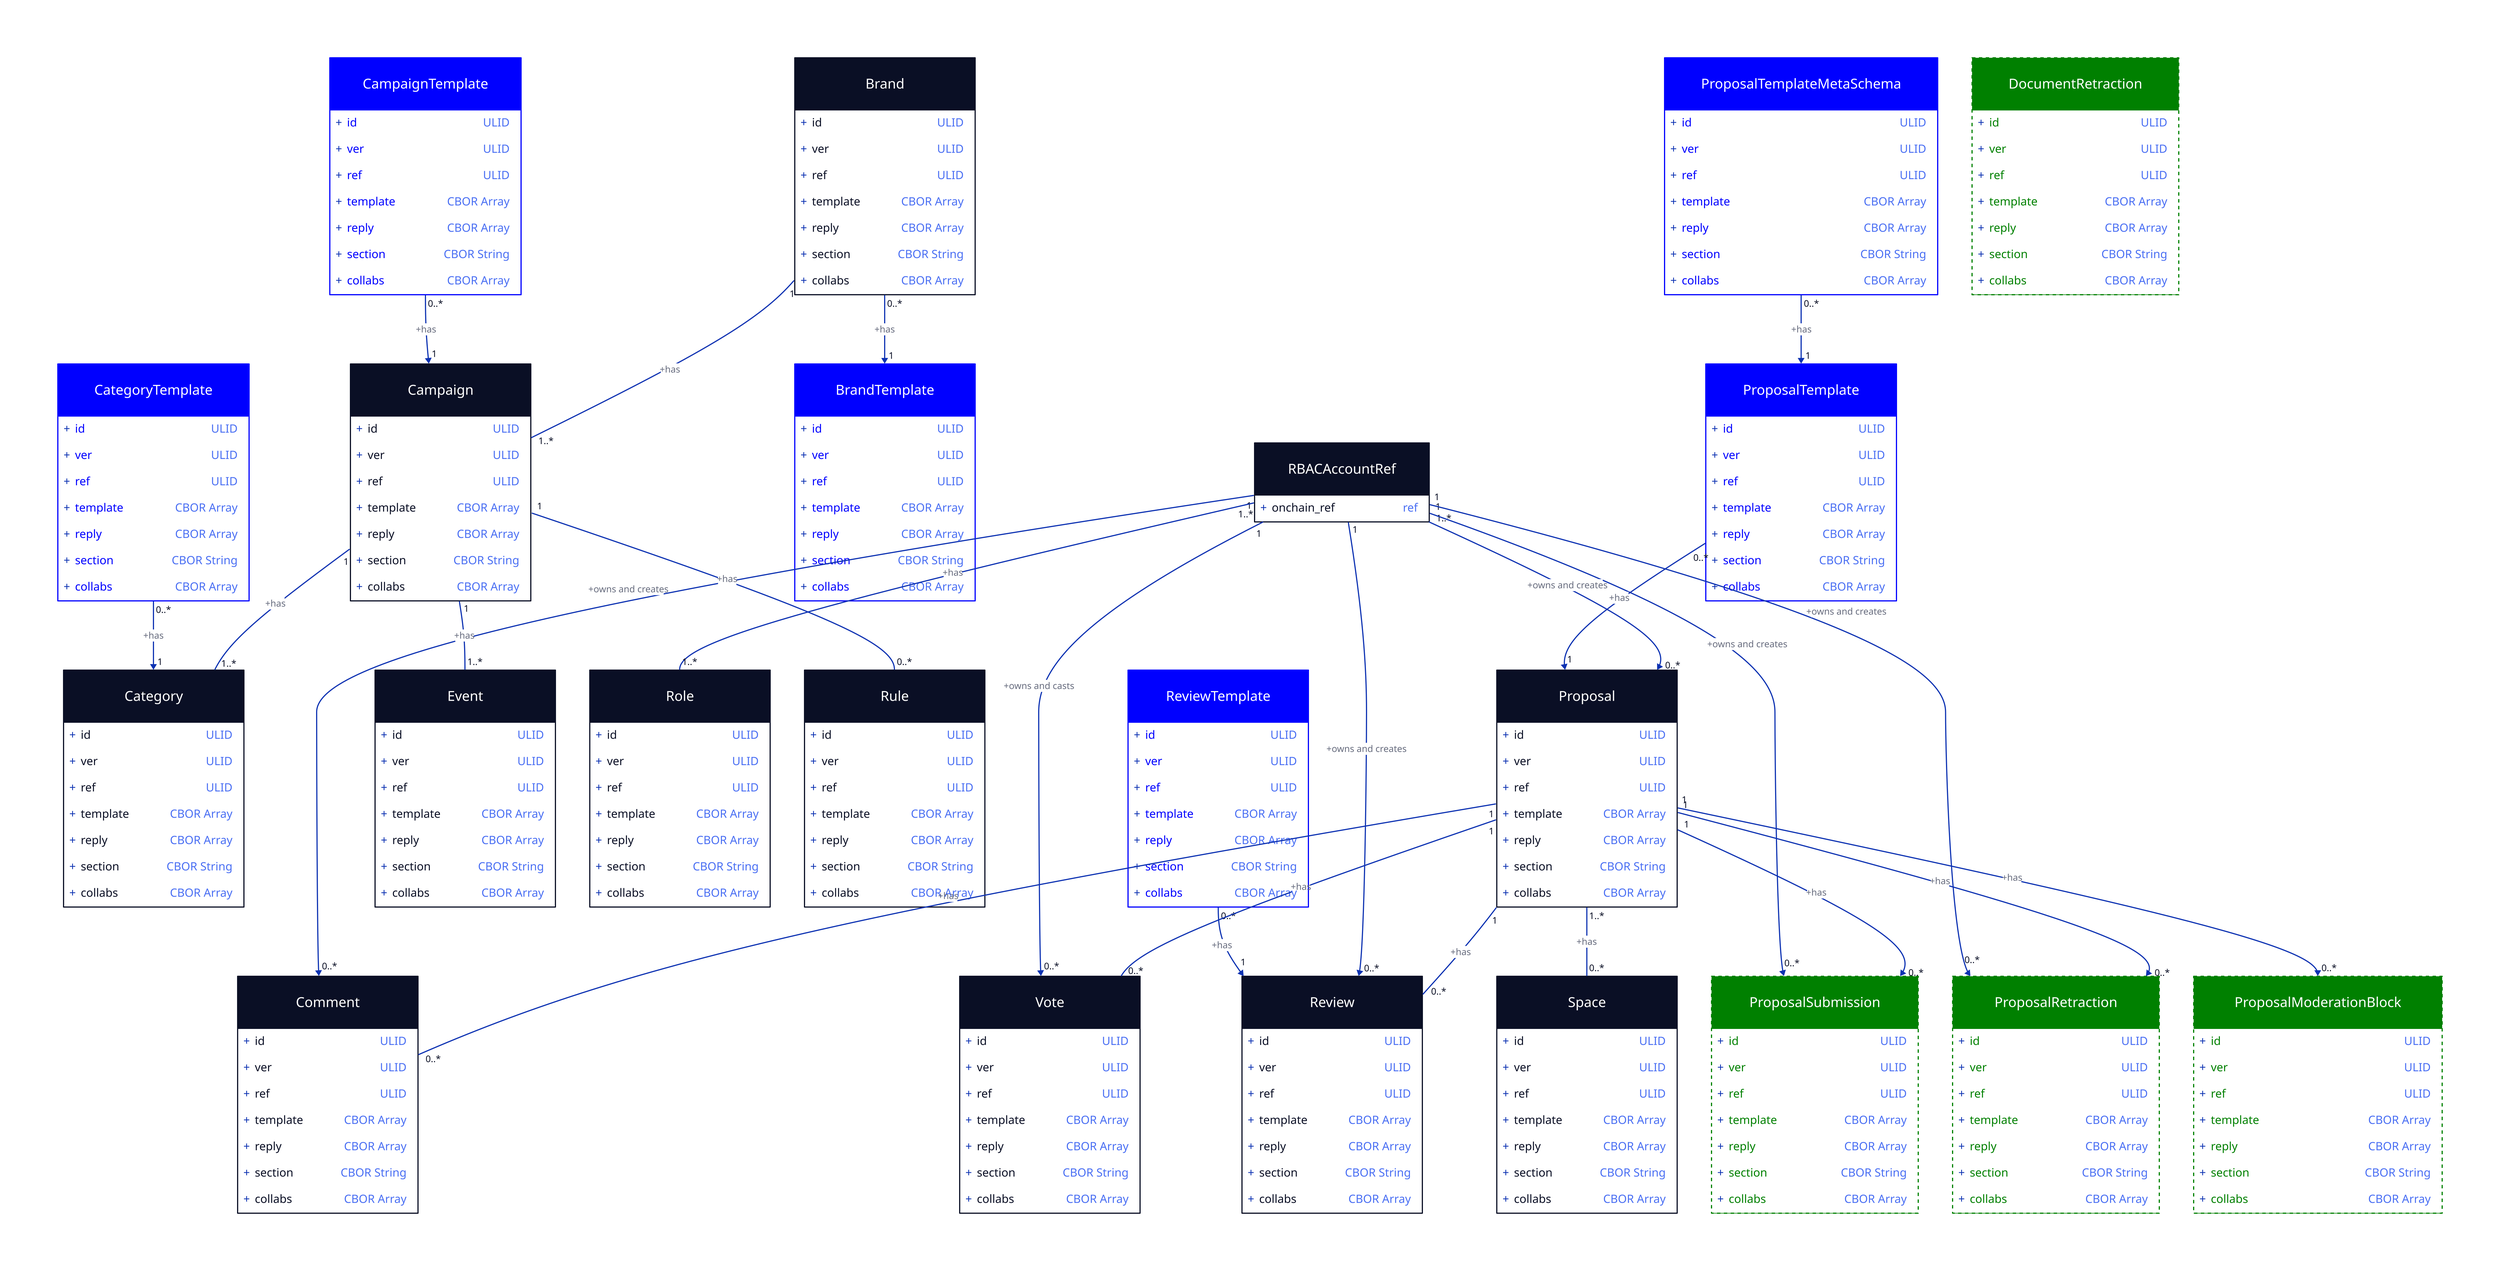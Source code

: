 vars: {
  d2-config: {
    layout-engine: elk
  }
}

classes: {
  action: {
    style: {
      stroke-dash: 3
      fill: green
    }
  }
  template: {
    style: {
      fill: blue
    }
  }
}

RBACAccountRef: {
  shape: class
  +onchain_ref: ref
}

Brand: {
  shape: class
  +id: ULID
  +ver: ULID
  +ref: ULID
  +template: CBOR Array
  +reply: CBOR Array
  +section: CBOR String
  +collabs: CBOR Array
}

Campaign: {
  shape: class
  +id: ULID
  +ver: ULID
  +ref: ULID
  +template: CBOR Array
  +reply: CBOR Array
  +section: CBOR String
  +collabs: CBOR Array
}

Category: {
  shape: class
  +id: ULID
  +ver: ULID
  +ref: ULID
  +template: CBOR Array
  +reply: CBOR Array
  +section: CBOR String
  +collabs: CBOR Array
}

Proposal: {
  shape: class
  +id: ULID
  +ver: ULID
  +ref: ULID
  +template: CBOR Array
  +reply: CBOR Array
  +section: CBOR String
  +collabs: CBOR Array
}

Comment: {
  shape: class
  +id: ULID
  +ver: ULID
  +ref: ULID
  +template: CBOR Array
  +reply: CBOR Array
  +section: CBOR String
  +collabs: CBOR Array
}

Event: {
  shape: class
  +id: ULID
  +ver: ULID
  +ref: ULID
  +template: CBOR Array
  +reply: CBOR Array
  +section: CBOR String
  +collabs: CBOR Array
}

Review: {
  shape: class
  +id: ULID
  +ver: ULID
  +ref: ULID
  +template: CBOR Array
  +reply: CBOR Array
  +section: CBOR String
  +collabs: CBOR Array
}

Role: {
  shape: class
  +id: ULID
  +ver: ULID
  +ref: ULID
  +template: CBOR Array
  +reply: CBOR Array
  +section: CBOR String
  +collabs: CBOR Array
}

Rule: {
  shape: class
  +id: ULID
  +ver: ULID
  +ref: ULID
  +template: CBOR Array
  +reply: CBOR Array
  +section: CBOR String
  +collabs: CBOR Array
}

Space: {
  shape: class
  +id: ULID
  +ver: ULID
  +ref: ULID
  +template: CBOR Array
  +reply: CBOR Array
  +section: CBOR String
  +collabs: CBOR Array
}

Vote: {
  shape: class
  +id: ULID
  +ver: ULID
  +ref: ULID
  +template: CBOR Array
  +reply: CBOR Array
  +section: CBOR String
  +collabs: CBOR Array
}

BrandTemplate: {
  shape: class
  class: template
  +id: ULID
  +ver: ULID
  +ref: ULID
  +template: CBOR Array
  +reply: CBOR Array
  +section: CBOR String
  +collabs: CBOR Array
}

CampaignTemplate: {
  shape: class
  class: template
  +id: ULID
  +ver: ULID
  +ref: ULID
  +template: CBOR Array
  +reply: CBOR Array
  +section: CBOR String
  +collabs: CBOR Array
}

CategoryTemplate: {
  shape: class
  class: template
  +id: ULID
  +ver: ULID
  +ref: ULID
  +template: CBOR Array
  +reply: CBOR Array
  +section: CBOR String
  +collabs: CBOR Array
}

ProposalTemplate: {
  shape: class
  class: template
  +id: ULID
  +ver: ULID
  +ref: ULID
  +template: CBOR Array
  +reply: CBOR Array
  +section: CBOR String
  +collabs: CBOR Array
}

ProposalTemplateMetaSchema: {
  shape: class
  class: template
  +id: ULID
  +ver: ULID
  +ref: ULID
  +template: CBOR Array
  +reply: CBOR Array
  +section: CBOR String
  +collabs: CBOR Array
}

ReviewTemplate: {
  shape: class
  class: template
  +id: ULID
  +ver: ULID
  +ref: ULID
  +template: CBOR Array
  +reply: CBOR Array
  +section: CBOR String
  +collabs: CBOR Array
}

ProposalSubmission: {
  shape: class
  class: action
  +id: ULID
  +ver: ULID
  +ref: ULID
  +template: CBOR Array
  +reply: CBOR Array
  +section: CBOR String
  +collabs: CBOR Array
}

ProposalRetraction: {
  shape: class
  class: action
  +id: ULID
  +ver: ULID
  +ref: ULID
  +template: CBOR Array
  +reply: CBOR Array
  +section: CBOR String
  +collabs: CBOR Array
}

ProposalModerationBlock: {
  shape: class
  class: action
  +id: ULID
  +ver: ULID
  +ref: ULID
  +template: CBOR Array
  +reply: CBOR Array
  +section: CBOR String
  +collabs: CBOR Array
}

DocumentRetraction: {
  shape: class
  class: action
  +id: ULID
  +ver: ULID
  +ref: ULID
  +template: CBOR Array
  +reply: CBOR Array
  +section: CBOR String
  +collabs: CBOR Array
}

# Relationships
Brand -> BrandTemplate: {
  label: "+has"
  source-arrowhead: "0..*"
  target-arrowhead: "1"
}

CampaignTemplate -> Campaign: {
  label: "+has"
  source-arrowhead: "0..*"
  target-arrowhead: "1"
}

CategoryTemplate -> Category: {
  label: "+has"
  source-arrowhead: "0..*"
  target-arrowhead: "1"
}

ProposalTemplate -> Proposal: {
  label: "+has"
  source-arrowhead: "0..*"
  target-arrowhead: "1"
}

ReviewTemplate -> Review: {
  label: "+has"
  source-arrowhead: "0..*"
  target-arrowhead: "1"
}

ProposalTemplateMetaSchema -> ProposalTemplate: {
  label: "+has"
  source-arrowhead: "0..*"
  target-arrowhead: "1"
}

RBACAccountRef -> Proposal: {
  label: "+owns and creates"
  source-arrowhead: "1..*"
  target-arrowhead: "0..*"
}

RBACAccountRef -> Comment: {
  label: "+owns and creates"
  source-arrowhead: "1"
  target-arrowhead: "0..*"
}

RBACAccountRef -> Vote: {
  label: "+owns and casts"
  source-arrowhead: "1"
  target-arrowhead: "0..*"
}

RBACAccountRef -> Review: {
  label: "+owns and creates"
  source-arrowhead: "1"
  target-arrowhead: "0..*"
}

RBACAccountRef -> ProposalSubmission: {
  label: "+owns and creates"
  source-arrowhead: "1"
  target-arrowhead: "0..*"
}

RBACAccountRef -> ProposalRetraction: {
  label: "+owns and creates"
  source-arrowhead: "1"
  target-arrowhead: "0..*"
}

RBACAccountRef -- Role: {
  label: "+has"
  source-arrowhead: "1..*"
  target-arrowhead: "1..*"
}

Brand -- Campaign: {
  label: "+has"
  source-arrowhead: "1"
  target-arrowhead: "1..*"
}

Campaign -- Category: {
  label: "+has"
  source-arrowhead: "1"
  target-arrowhead: "1..*"
}

Campaign -- Event: {
  label: "+has"
  source-arrowhead: "1"
  target-arrowhead: "1..*"
}

Campaign -- Rule: {
  label: "+has"
  source-arrowhead: "1"
  target-arrowhead: "0..*"
}

Proposal -- Comment: {
  label: "+has"
  source-arrowhead: "1"
  target-arrowhead: "0..*"
}

Proposal -- Vote: {
  label: "+has"
  source-arrowhead: "1"
  target-arrowhead: "0..*"
}

Proposal -- Review: {
  label: "+has"
  source-arrowhead: "1"
  target-arrowhead: "0..*"
}

Proposal -- Space: {
  label: "+has"
  source-arrowhead: "1..*"
  target-arrowhead: "0..*"
}

Proposal -> ProposalSubmission: {
  label: "+has"
  source-arrowhead: "1"
  target-arrowhead: "0..*"
}

Proposal -> ProposalRetraction: {
  label: "+has"
  source-arrowhead: "1"
  target-arrowhead: "0..*"
}

Proposal -> ProposalModerationBlock: {
  label: "+has"
  source-arrowhead: "1"
  target-arrowhead: "0..*"
}
